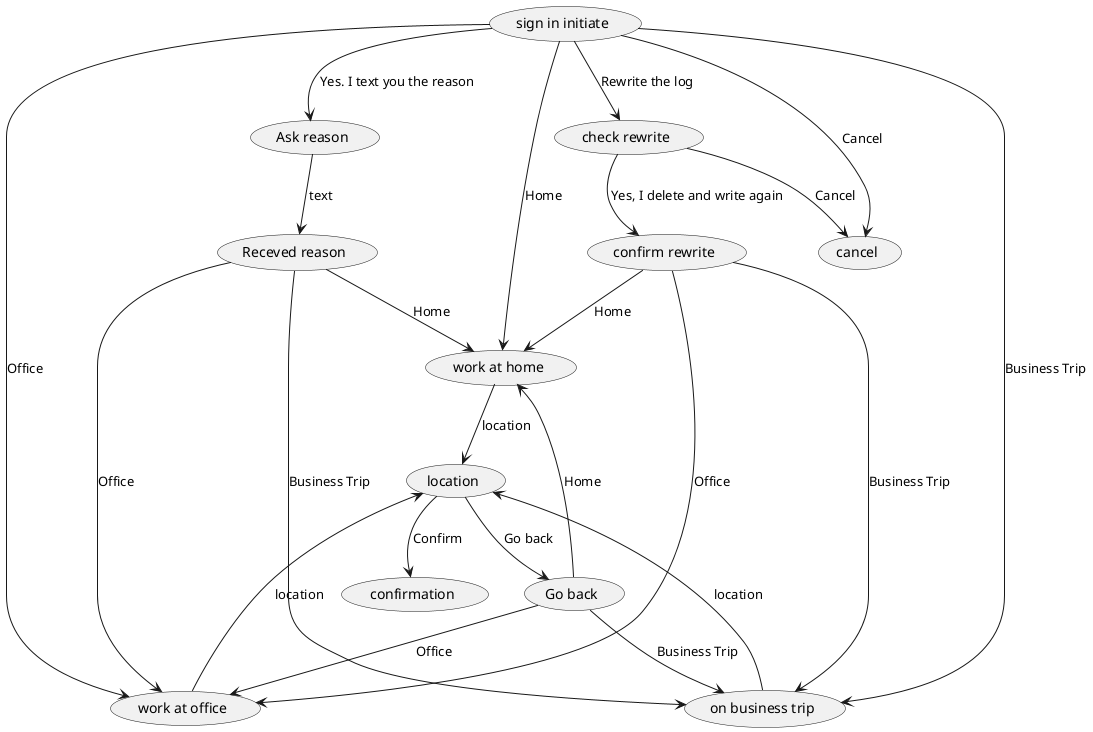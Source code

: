 @startuml
'default
top to bottom direction
(sign in initiate) --> (work at home): Home
(sign in initiate) --> (work at office): Office
(sign in initiate) --> (on business trip): Business Trip
(sign in initiate) --> (check rewrite): Rewrite the log
(sign in initiate) --> (cancel): Cancel
(sign in initiate) --> (Ask reason): Yes. I text you the reason
(work at home) --> (location): location
(location) --> (confirmation): Confirm
(location) --> (Go back): Go back
(Go back) --> (work at home): Home
(Go back) --> (work at office): Office
(Go back) --> (on business trip): Business Trip
(work at office) --> (location): location
(on business trip) --> (location): location
(check rewrite) --> (confirm rewrite): Yes, I delete and write again
(check rewrite) --> (cancel): Cancel
(confirm rewrite) --> (work at home): Home
(confirm rewrite) --> (work at office): Office
(confirm rewrite) --> (on business trip): Business Trip
(Ask reason) --> (Receved reason): text
(Receved reason) --> (work at home): Home
(Receved reason) --> (work at office): Office
(Receved reason) --> (on business trip): Business Trip
@enduml